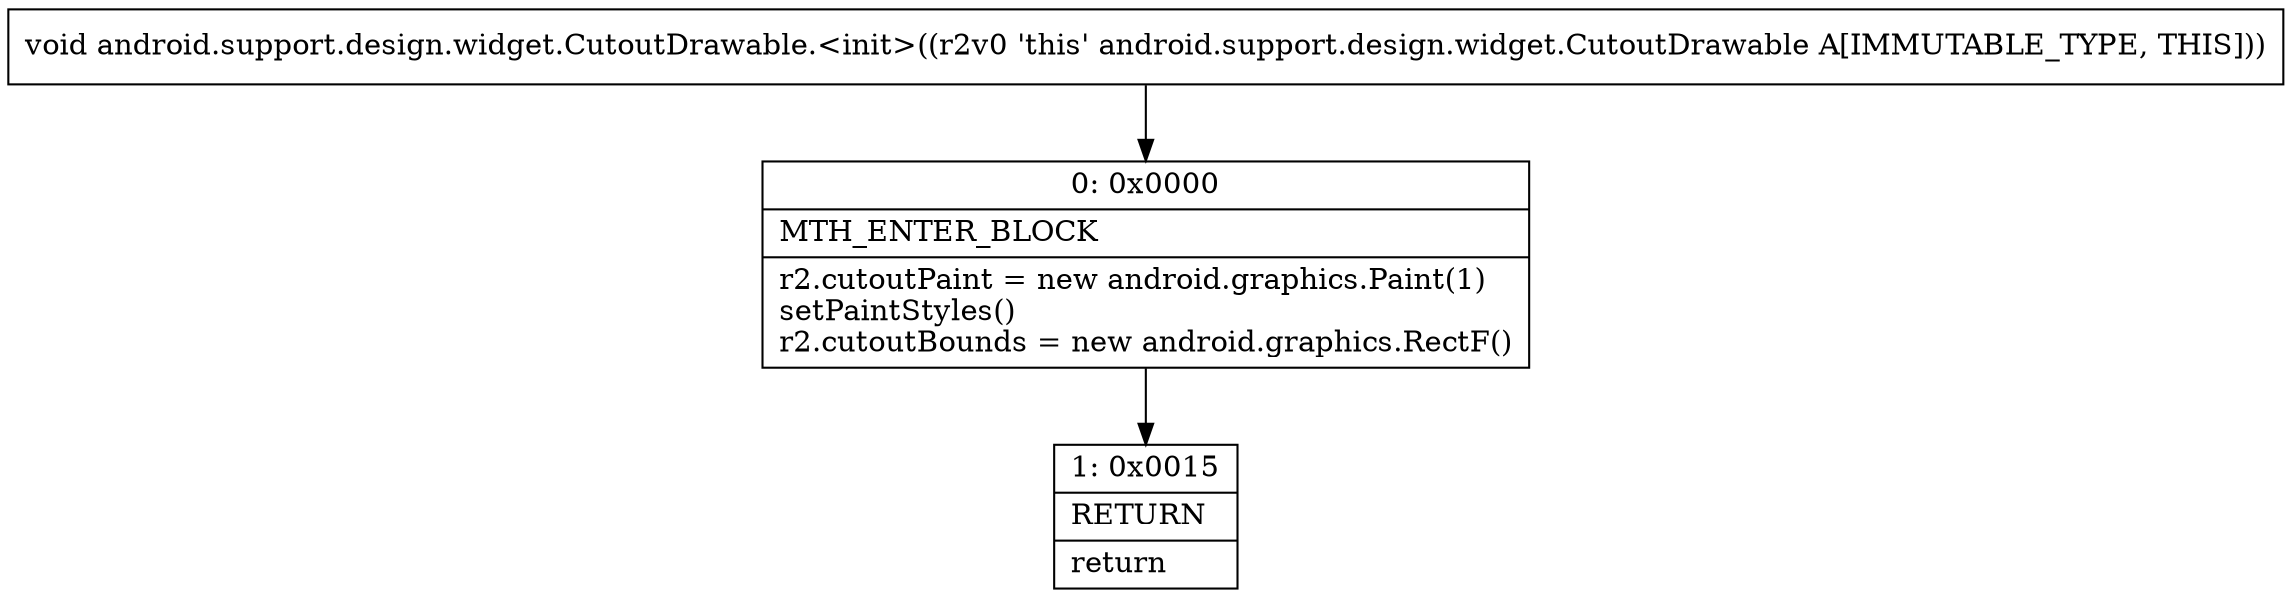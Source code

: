 digraph "CFG forandroid.support.design.widget.CutoutDrawable.\<init\>()V" {
Node_0 [shape=record,label="{0\:\ 0x0000|MTH_ENTER_BLOCK\l|r2.cutoutPaint = new android.graphics.Paint(1)\lsetPaintStyles()\lr2.cutoutBounds = new android.graphics.RectF()\l}"];
Node_1 [shape=record,label="{1\:\ 0x0015|RETURN\l|return\l}"];
MethodNode[shape=record,label="{void android.support.design.widget.CutoutDrawable.\<init\>((r2v0 'this' android.support.design.widget.CutoutDrawable A[IMMUTABLE_TYPE, THIS])) }"];
MethodNode -> Node_0;
Node_0 -> Node_1;
}

